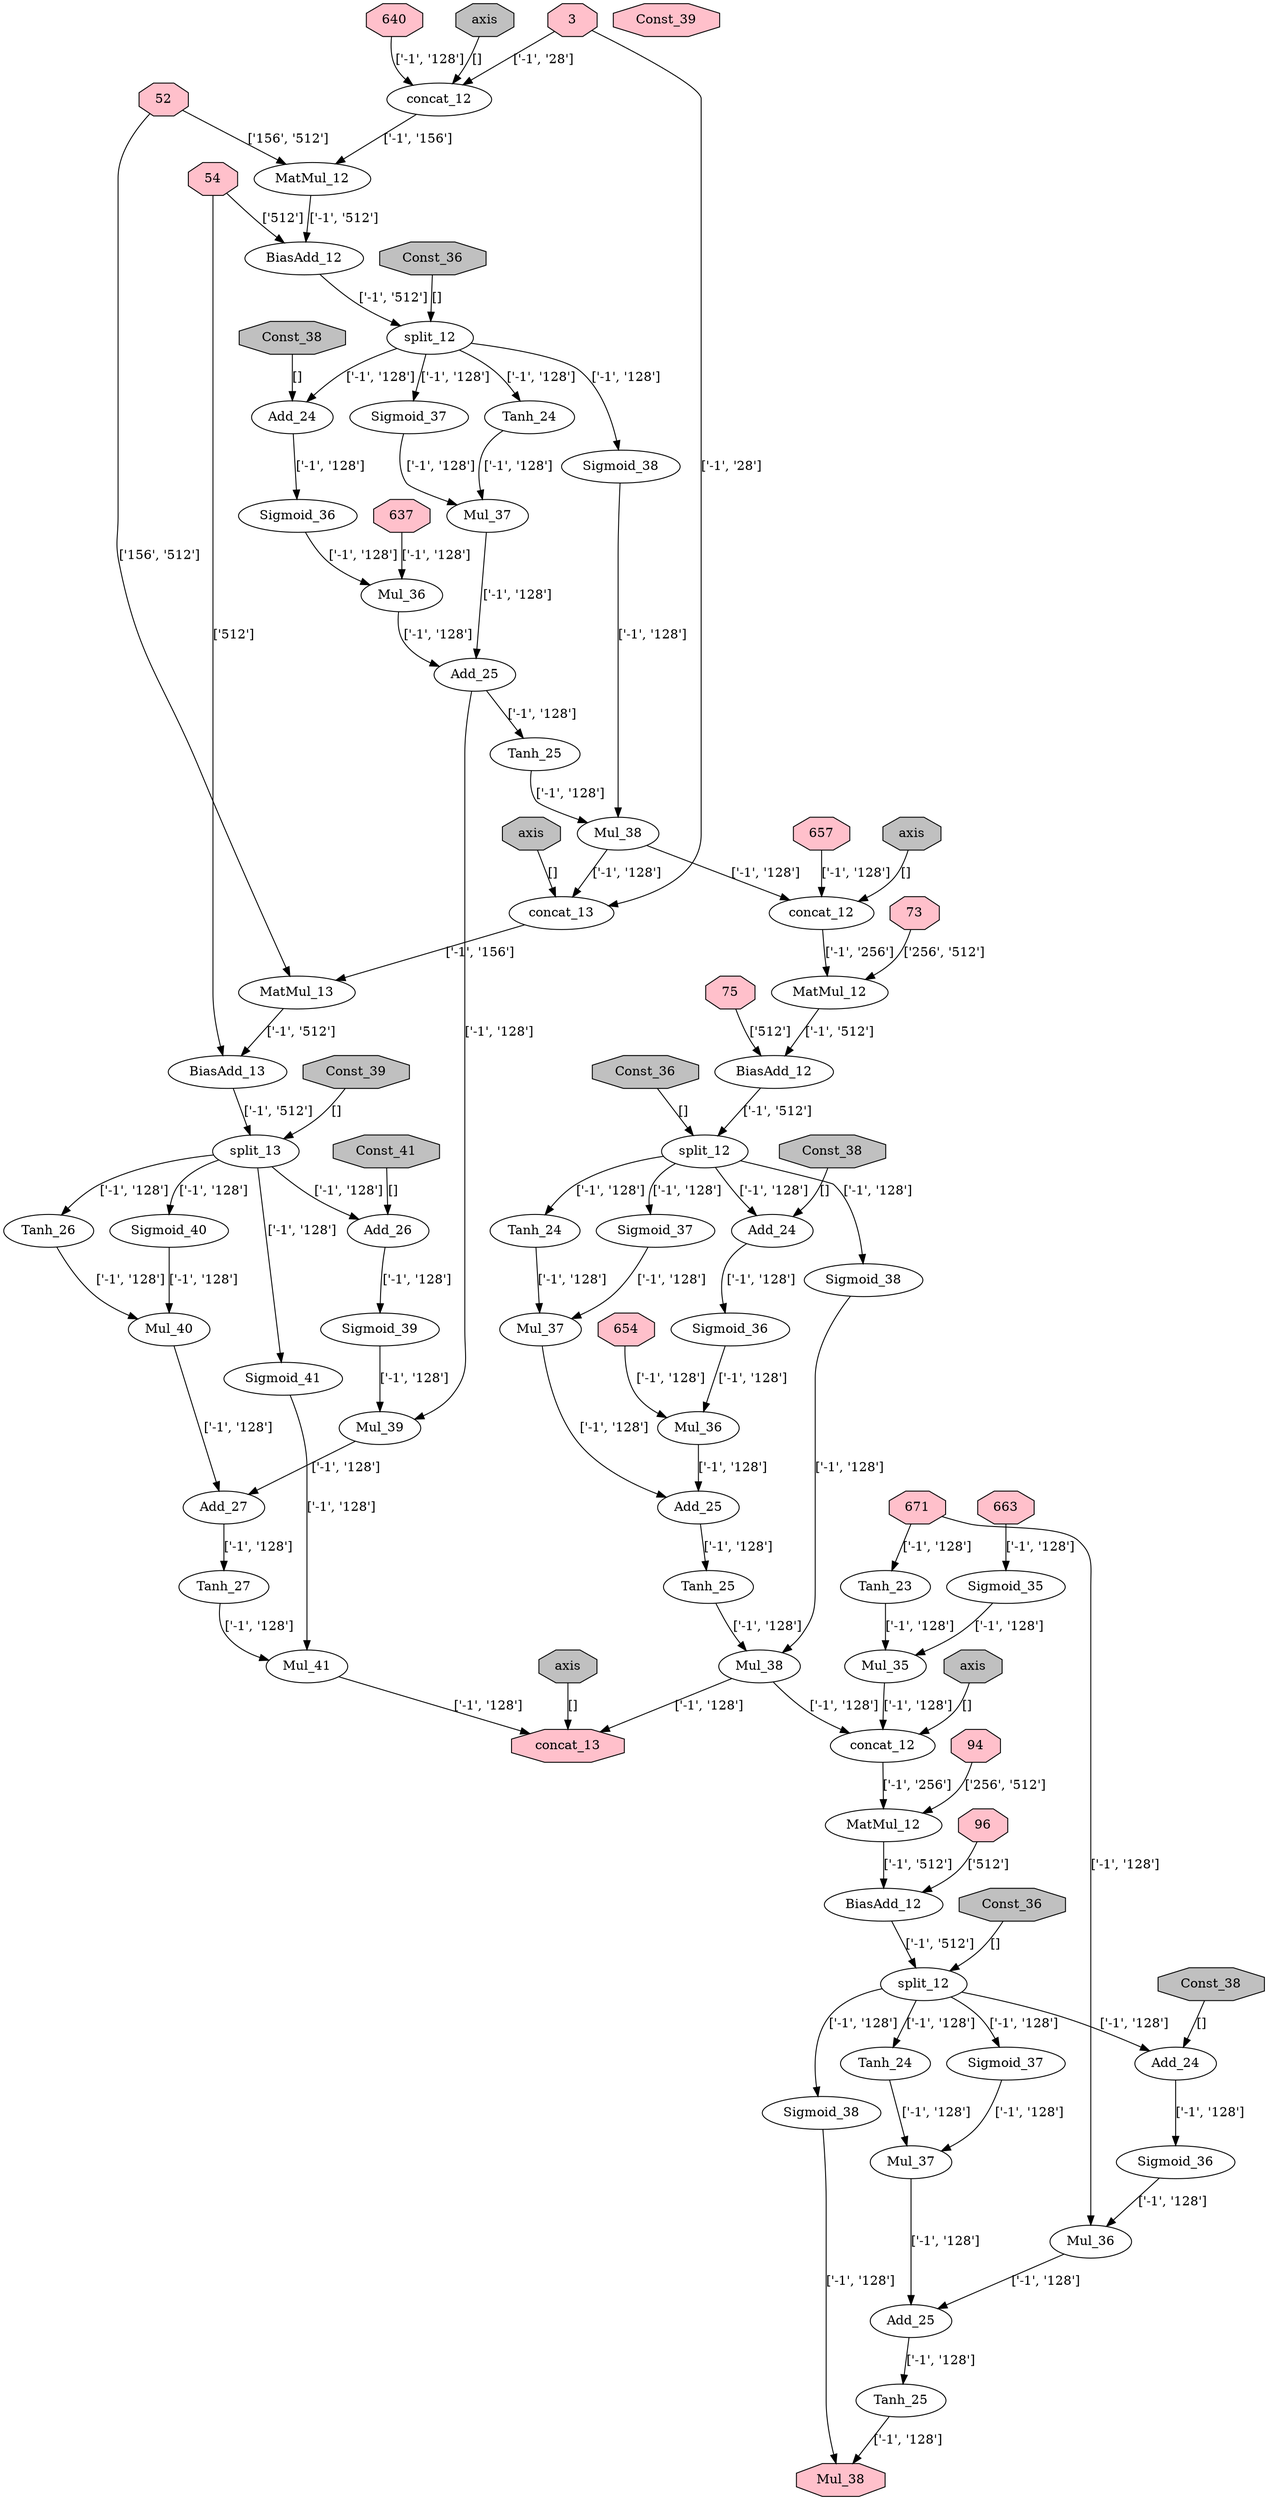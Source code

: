 strict digraph  {
	node [label="\N"];
	3	 [fillcolor=pink,
		shape=octagon,
		style=filled];
	677	 [label=concat_12,
		name="rnn/rnn/multi_rnn_cell/cell_0/basic_lstm_cell/concat_12"];
	3 -> 677	 [label="['-1', '28']"];
	728	 [label=concat_13,
		name="rnn/rnn/multi_rnn_cell/cell_0/basic_lstm_cell/concat_13"];
	3 -> 728	 [label="['-1', '28']"];
	52	 [fillcolor=pink,
		shape=octagon,
		style=filled];
	678	 [label=MatMul_12,
		name="rnn/rnn/multi_rnn_cell/cell_0/basic_lstm_cell/MatMul_12"];
	52 -> 678	 [label="['156', '512']"];
	729	 [label=MatMul_13,
		name="rnn/rnn/multi_rnn_cell/cell_0/basic_lstm_cell/MatMul_13"];
	52 -> 729	 [label="['156', '512']"];
	54	 [fillcolor=pink,
		shape=octagon,
		style=filled];
	679	 [label=BiasAdd_12,
		name="rnn/rnn/multi_rnn_cell/cell_0/basic_lstm_cell/BiasAdd_12"];
	54 -> 679	 [label="['512']"];
	730	 [label=BiasAdd_13,
		name="rnn/rnn/multi_rnn_cell/cell_0/basic_lstm_cell/BiasAdd_13"];
	54 -> 730	 [label="['512']"];
	73	 [fillcolor=pink,
		shape=octagon,
		style=filled];
	695	 [label=MatMul_12,
		name="rnn/rnn/multi_rnn_cell/cell_1/basic_lstm_cell/MatMul_12"];
	73 -> 695	 [label="['256', '512']"];
	75	 [fillcolor=pink,
		shape=octagon,
		style=filled];
	696	 [label=BiasAdd_12,
		name="rnn/rnn/multi_rnn_cell/cell_1/basic_lstm_cell/BiasAdd_12"];
	75 -> 696	 [label="['512']"];
	94	 [fillcolor=pink,
		shape=octagon,
		style=filled];
	712	 [label=MatMul_12,
		name="rnn/rnn/multi_rnn_cell/cell_2/basic_lstm_cell/MatMul_12"];
	94 -> 712	 [label="['256', '512']"];
	96	 [fillcolor=pink,
		shape=octagon,
		style=filled];
	713	 [label=BiasAdd_12,
		name="rnn/rnn/multi_rnn_cell/cell_2/basic_lstm_cell/BiasAdd_12"];
	96 -> 713	 [label="['512']"];
	637	 [fillcolor=pink,
		shape=octagon,
		style=filled];
	684	 [label=Mul_36,
		name="rnn/rnn/multi_rnn_cell/cell_0/basic_lstm_cell/Mul_36"];
	637 -> 684	 [label="['-1', '128']"];
	640	 [fillcolor=pink,
		shape=octagon,
		style=filled];
	640 -> 677	 [label="['-1', '128']"];
	654	 [fillcolor=pink,
		shape=octagon,
		style=filled];
	701	 [label=Mul_36,
		name="rnn/rnn/multi_rnn_cell/cell_1/basic_lstm_cell/Mul_36"];
	654 -> 701	 [label="['-1', '128']"];
	657	 [fillcolor=pink,
		shape=octagon,
		style=filled];
	694	 [label=concat_12,
		name="rnn/rnn/multi_rnn_cell/cell_1/basic_lstm_cell/concat_12"];
	657 -> 694	 [label="['-1', '128']"];
	663	 [fillcolor=pink,
		shape=octagon,
		style=filled];
	673	 [label=Sigmoid_35,
		name="rnn/rnn/multi_rnn_cell/cell_2/basic_lstm_cell/Sigmoid_35"];
	663 -> 673	 [label="['-1', '128']"];
	671	 [fillcolor=pink,
		shape=octagon,
		style=filled];
	672	 [label=Tanh_23,
		name="rnn/rnn/multi_rnn_cell/cell_2/basic_lstm_cell/Tanh_23"];
	671 -> 672	 [label="['-1', '128']"];
	718	 [label=Mul_36,
		name="rnn/rnn/multi_rnn_cell/cell_2/basic_lstm_cell/Mul_36"];
	671 -> 718	 [label="['-1', '128']"];
	674	 [label=Mul_35,
		name="rnn/rnn/multi_rnn_cell/cell_2/basic_lstm_cell/Mul_35"];
	672 -> 674	 [label="['-1', '128']"];
	673 -> 674	 [label="['-1', '128']"];
	711	 [label=concat_12,
		name="rnn/rnn/multi_rnn_cell/cell_2/basic_lstm_cell/concat_12"];
	674 -> 711	 [label="['-1', '128']"];
	675	 [fillcolor=grey,
		label=Const_36,
		name="rnn/rnn/multi_rnn_cell/cell_0/basic_lstm_cell/Const_36",
		shape=octagon,
		style=filled];
	680	 [label=split_12,
		name="rnn/rnn/multi_rnn_cell/cell_0/basic_lstm_cell/split_12"];
	675 -> 680	 [label="[]"];
	676	 [fillcolor=grey,
		label=axis,
		name="rnn/rnn/multi_rnn_cell/cell_0/basic_lstm_cell/concat_12/axis",
		shape=octagon,
		style=filled];
	676 -> 677	 [label="[]"];
	677 -> 678	 [label="['-1', '156']"];
	678 -> 679	 [label="['-1', '512']"];
	679 -> 680	 [label="['-1', '512']"];
	682	 [label=Add_24,
		name="rnn/rnn/multi_rnn_cell/cell_0/basic_lstm_cell/Add_24"];
	680 -> 682	 [label="['-1', '128']"];
	685	 [label=Sigmoid_37,
		name="rnn/rnn/multi_rnn_cell/cell_0/basic_lstm_cell/Sigmoid_37"];
	680 -> 685	 [label="['-1', '128']"];
	686	 [label=Tanh_24,
		name="rnn/rnn/multi_rnn_cell/cell_0/basic_lstm_cell/Tanh_24"];
	680 -> 686	 [label="['-1', '128']"];
	690	 [label=Sigmoid_38,
		name="rnn/rnn/multi_rnn_cell/cell_0/basic_lstm_cell/Sigmoid_38"];
	680 -> 690	 [label="['-1', '128']"];
	681	 [fillcolor=grey,
		label=Const_38,
		name="rnn/rnn/multi_rnn_cell/cell_0/basic_lstm_cell/Const_38",
		shape=octagon,
		style=filled];
	681 -> 682	 [label="[]"];
	683	 [label=Sigmoid_36,
		name="rnn/rnn/multi_rnn_cell/cell_0/basic_lstm_cell/Sigmoid_36"];
	682 -> 683	 [label="['-1', '128']"];
	683 -> 684	 [label="['-1', '128']"];
	688	 [label=Add_25,
		name="rnn/rnn/multi_rnn_cell/cell_0/basic_lstm_cell/Add_25"];
	684 -> 688	 [label="['-1', '128']"];
	687	 [label=Mul_37,
		name="rnn/rnn/multi_rnn_cell/cell_0/basic_lstm_cell/Mul_37"];
	685 -> 687	 [label="['-1', '128']"];
	686 -> 687	 [label="['-1', '128']"];
	687 -> 688	 [label="['-1', '128']"];
	689	 [label=Tanh_25,
		name="rnn/rnn/multi_rnn_cell/cell_0/basic_lstm_cell/Tanh_25"];
	688 -> 689	 [label="['-1', '128']"];
	735	 [label=Mul_39,
		name="rnn/rnn/multi_rnn_cell/cell_0/basic_lstm_cell/Mul_39"];
	688 -> 735	 [label="['-1', '128']"];
	691	 [label=Mul_38,
		name="rnn/rnn/multi_rnn_cell/cell_0/basic_lstm_cell/Mul_38"];
	689 -> 691	 [label="['-1', '128']"];
	690 -> 691	 [label="['-1', '128']"];
	691 -> 694	 [label="['-1', '128']"];
	691 -> 728	 [label="['-1', '128']"];
	692	 [fillcolor=grey,
		label=Const_36,
		name="rnn/rnn/multi_rnn_cell/cell_1/basic_lstm_cell/Const_36",
		shape=octagon,
		style=filled];
	697	 [label=split_12,
		name="rnn/rnn/multi_rnn_cell/cell_1/basic_lstm_cell/split_12"];
	692 -> 697	 [label="[]"];
	693	 [fillcolor=grey,
		label=axis,
		name="rnn/rnn/multi_rnn_cell/cell_1/basic_lstm_cell/concat_12/axis",
		shape=octagon,
		style=filled];
	693 -> 694	 [label="[]"];
	694 -> 695	 [label="['-1', '256']"];
	695 -> 696	 [label="['-1', '512']"];
	696 -> 697	 [label="['-1', '512']"];
	699	 [label=Add_24,
		name="rnn/rnn/multi_rnn_cell/cell_1/basic_lstm_cell/Add_24"];
	697 -> 699	 [label="['-1', '128']"];
	702	 [label=Sigmoid_37,
		name="rnn/rnn/multi_rnn_cell/cell_1/basic_lstm_cell/Sigmoid_37"];
	697 -> 702	 [label="['-1', '128']"];
	703	 [label=Tanh_24,
		name="rnn/rnn/multi_rnn_cell/cell_1/basic_lstm_cell/Tanh_24"];
	697 -> 703	 [label="['-1', '128']"];
	707	 [label=Sigmoid_38,
		name="rnn/rnn/multi_rnn_cell/cell_1/basic_lstm_cell/Sigmoid_38"];
	697 -> 707	 [label="['-1', '128']"];
	698	 [fillcolor=grey,
		label=Const_38,
		name="rnn/rnn/multi_rnn_cell/cell_1/basic_lstm_cell/Const_38",
		shape=octagon,
		style=filled];
	698 -> 699	 [label="[]"];
	700	 [label=Sigmoid_36,
		name="rnn/rnn/multi_rnn_cell/cell_1/basic_lstm_cell/Sigmoid_36"];
	699 -> 700	 [label="['-1', '128']"];
	700 -> 701	 [label="['-1', '128']"];
	705	 [label=Add_25,
		name="rnn/rnn/multi_rnn_cell/cell_1/basic_lstm_cell/Add_25"];
	701 -> 705	 [label="['-1', '128']"];
	704	 [label=Mul_37,
		name="rnn/rnn/multi_rnn_cell/cell_1/basic_lstm_cell/Mul_37"];
	702 -> 704	 [label="['-1', '128']"];
	703 -> 704	 [label="['-1', '128']"];
	704 -> 705	 [label="['-1', '128']"];
	706	 [label=Tanh_25,
		name="rnn/rnn/multi_rnn_cell/cell_1/basic_lstm_cell/Tanh_25"];
	705 -> 706	 [label="['-1', '128']"];
	708	 [label=Mul_38,
		name="rnn/rnn/multi_rnn_cell/cell_1/basic_lstm_cell/Mul_38"];
	706 -> 708	 [label="['-1', '128']"];
	707 -> 708	 [label="['-1', '128']"];
	708 -> 711	 [label="['-1', '128']"];
	745	 [fillcolor=pink,
		label=concat_13,
		name="rnn/rnn/multi_rnn_cell/cell_1/basic_lstm_cell/concat_13",
		shape=octagon,
		style=filled];
	708 -> 745	 [label="['-1', '128']"];
	709	 [fillcolor=grey,
		label=Const_36,
		name="rnn/rnn/multi_rnn_cell/cell_2/basic_lstm_cell/Const_36",
		shape=octagon,
		style=filled];
	714	 [label=split_12,
		name="rnn/rnn/multi_rnn_cell/cell_2/basic_lstm_cell/split_12"];
	709 -> 714	 [label="[]"];
	710	 [fillcolor=grey,
		label=axis,
		name="rnn/rnn/multi_rnn_cell/cell_2/basic_lstm_cell/concat_12/axis",
		shape=octagon,
		style=filled];
	710 -> 711	 [label="[]"];
	711 -> 712	 [label="['-1', '256']"];
	712 -> 713	 [label="['-1', '512']"];
	713 -> 714	 [label="['-1', '512']"];
	716	 [label=Add_24,
		name="rnn/rnn/multi_rnn_cell/cell_2/basic_lstm_cell/Add_24"];
	714 -> 716	 [label="['-1', '128']"];
	719	 [label=Sigmoid_37,
		name="rnn/rnn/multi_rnn_cell/cell_2/basic_lstm_cell/Sigmoid_37"];
	714 -> 719	 [label="['-1', '128']"];
	720	 [label=Tanh_24,
		name="rnn/rnn/multi_rnn_cell/cell_2/basic_lstm_cell/Tanh_24"];
	714 -> 720	 [label="['-1', '128']"];
	724	 [label=Sigmoid_38,
		name="rnn/rnn/multi_rnn_cell/cell_2/basic_lstm_cell/Sigmoid_38"];
	714 -> 724	 [label="['-1', '128']"];
	715	 [fillcolor=grey,
		label=Const_38,
		name="rnn/rnn/multi_rnn_cell/cell_2/basic_lstm_cell/Const_38",
		shape=octagon,
		style=filled];
	715 -> 716	 [label="[]"];
	717	 [label=Sigmoid_36,
		name="rnn/rnn/multi_rnn_cell/cell_2/basic_lstm_cell/Sigmoid_36"];
	716 -> 717	 [label="['-1', '128']"];
	717 -> 718	 [label="['-1', '128']"];
	722	 [label=Add_25,
		name="rnn/rnn/multi_rnn_cell/cell_2/basic_lstm_cell/Add_25"];
	718 -> 722	 [label="['-1', '128']"];
	721	 [label=Mul_37,
		name="rnn/rnn/multi_rnn_cell/cell_2/basic_lstm_cell/Mul_37"];
	719 -> 721	 [label="['-1', '128']"];
	720 -> 721	 [label="['-1', '128']"];
	721 -> 722	 [label="['-1', '128']"];
	723	 [label=Tanh_25,
		name="rnn/rnn/multi_rnn_cell/cell_2/basic_lstm_cell/Tanh_25"];
	722 -> 723	 [label="['-1', '128']"];
	725	 [fillcolor=pink,
		label=Mul_38,
		name="rnn/rnn/multi_rnn_cell/cell_2/basic_lstm_cell/Mul_38",
		shape=octagon,
		style=filled];
	723 -> 725	 [label="['-1', '128']"];
	724 -> 725	 [label="['-1', '128']"];
	726	 [fillcolor=grey,
		label=Const_39,
		name="rnn/rnn/multi_rnn_cell/cell_0/basic_lstm_cell/Const_39",
		shape=octagon,
		style=filled];
	731	 [label=split_13,
		name="rnn/rnn/multi_rnn_cell/cell_0/basic_lstm_cell/split_13"];
	726 -> 731	 [label="[]"];
	727	 [fillcolor=grey,
		label=axis,
		name="rnn/rnn/multi_rnn_cell/cell_0/basic_lstm_cell/concat_13/axis",
		shape=octagon,
		style=filled];
	727 -> 728	 [label="[]"];
	728 -> 729	 [label="['-1', '156']"];
	729 -> 730	 [label="['-1', '512']"];
	730 -> 731	 [label="['-1', '512']"];
	733	 [label=Add_26,
		name="rnn/rnn/multi_rnn_cell/cell_0/basic_lstm_cell/Add_26"];
	731 -> 733	 [label="['-1', '128']"];
	736	 [label=Sigmoid_40,
		name="rnn/rnn/multi_rnn_cell/cell_0/basic_lstm_cell/Sigmoid_40"];
	731 -> 736	 [label="['-1', '128']"];
	737	 [label=Tanh_26,
		name="rnn/rnn/multi_rnn_cell/cell_0/basic_lstm_cell/Tanh_26"];
	731 -> 737	 [label="['-1', '128']"];
	741	 [label=Sigmoid_41,
		name="rnn/rnn/multi_rnn_cell/cell_0/basic_lstm_cell/Sigmoid_41"];
	731 -> 741	 [label="['-1', '128']"];
	732	 [fillcolor=grey,
		label=Const_41,
		name="rnn/rnn/multi_rnn_cell/cell_0/basic_lstm_cell/Const_41",
		shape=octagon,
		style=filled];
	732 -> 733	 [label="[]"];
	734	 [label=Sigmoid_39,
		name="rnn/rnn/multi_rnn_cell/cell_0/basic_lstm_cell/Sigmoid_39"];
	733 -> 734	 [label="['-1', '128']"];
	734 -> 735	 [label="['-1', '128']"];
	739	 [label=Add_27,
		name="rnn/rnn/multi_rnn_cell/cell_0/basic_lstm_cell/Add_27"];
	735 -> 739	 [label="['-1', '128']"];
	738	 [label=Mul_40,
		name="rnn/rnn/multi_rnn_cell/cell_0/basic_lstm_cell/Mul_40"];
	736 -> 738	 [label="['-1', '128']"];
	737 -> 738	 [label="['-1', '128']"];
	738 -> 739	 [label="['-1', '128']"];
	740	 [label=Tanh_27,
		name="rnn/rnn/multi_rnn_cell/cell_0/basic_lstm_cell/Tanh_27"];
	739 -> 740	 [label="['-1', '128']"];
	742	 [label=Mul_41,
		name="rnn/rnn/multi_rnn_cell/cell_0/basic_lstm_cell/Mul_41"];
	740 -> 742	 [label="['-1', '128']"];
	741 -> 742	 [label="['-1', '128']"];
	742 -> 745	 [label="['-1', '128']"];
	743	 [fillcolor=pink,
		label=Const_39,
		name="rnn/rnn/multi_rnn_cell/cell_1/basic_lstm_cell/Const_39",
		shape=octagon,
		style=filled];
	744	 [fillcolor=grey,
		label=axis,
		name="rnn/rnn/multi_rnn_cell/cell_1/basic_lstm_cell/concat_13/axis",
		shape=octagon,
		style=filled];
	744 -> 745	 [label="[]"];
}
